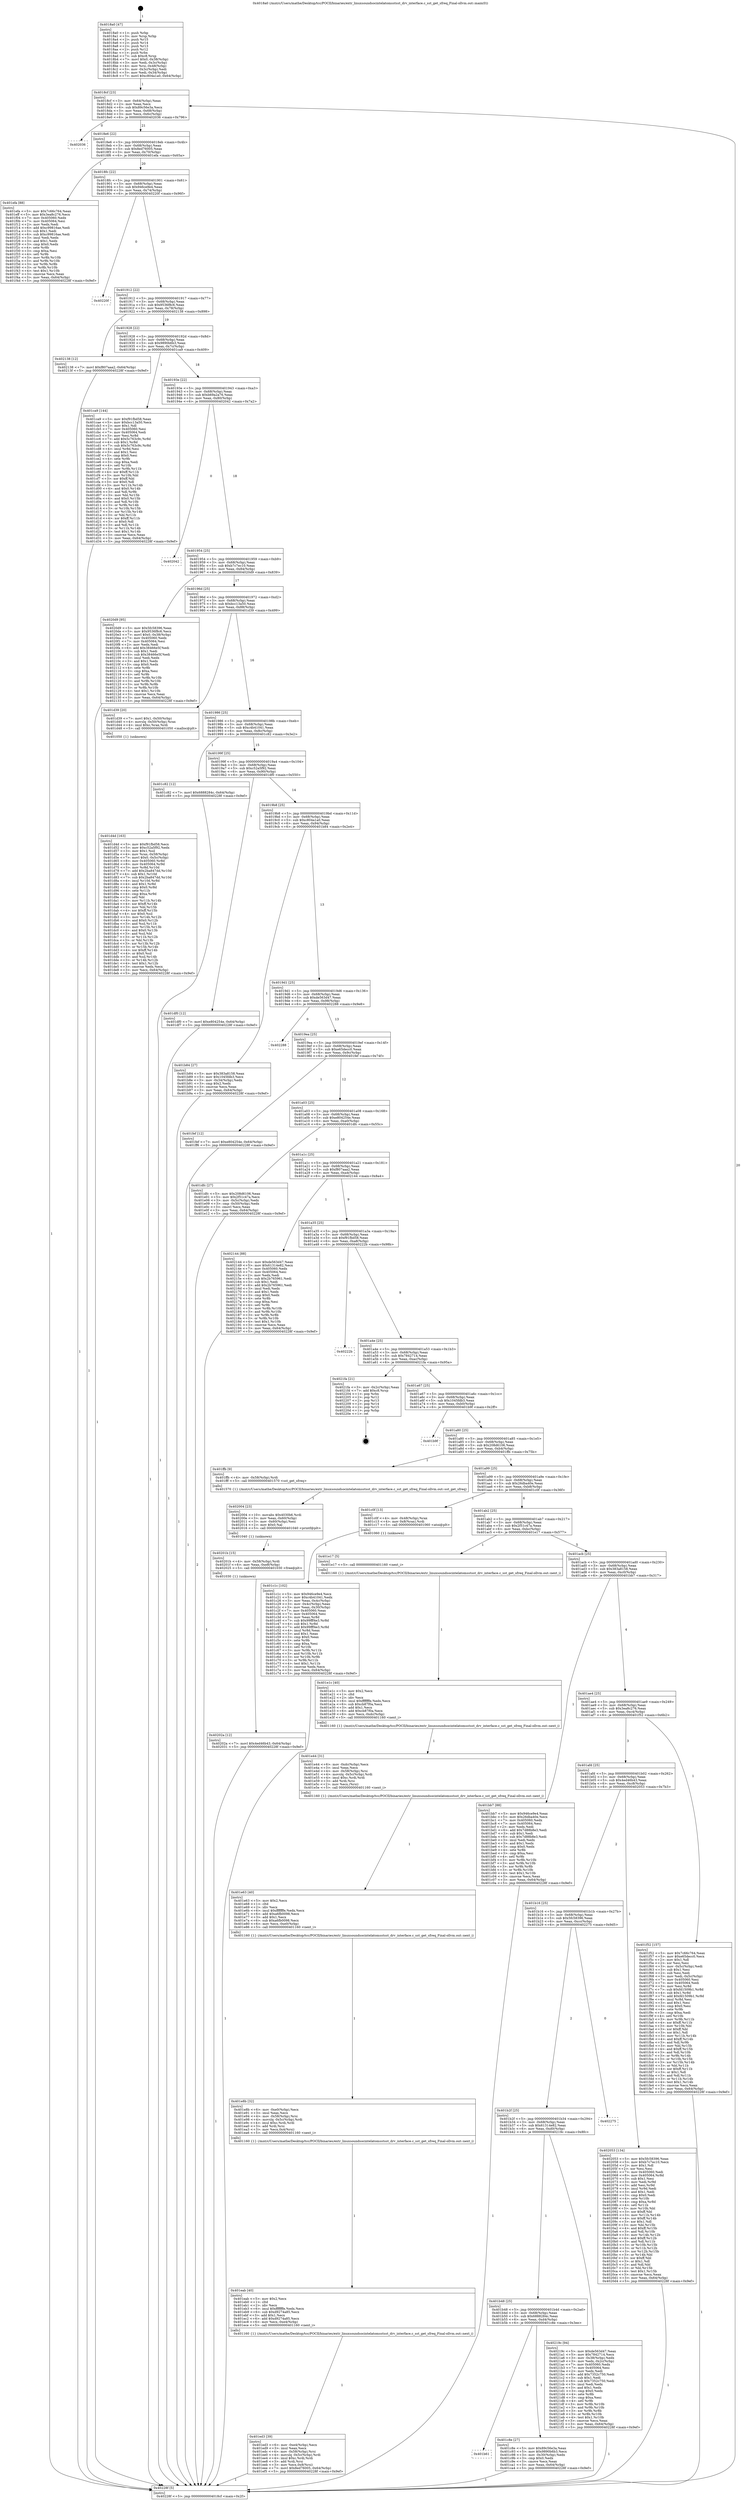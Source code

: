 digraph "0x4018a0" {
  label = "0x4018a0 (/mnt/c/Users/mathe/Desktop/tcc/POCII/binaries/extr_linuxsoundsocintelatomsstsst_drv_interface.c_sst_get_sfreq_Final-ollvm.out::main(0))"
  labelloc = "t"
  node[shape=record]

  Entry [label="",width=0.3,height=0.3,shape=circle,fillcolor=black,style=filled]
  "0x4018cf" [label="{
     0x4018cf [23]\l
     | [instrs]\l
     &nbsp;&nbsp;0x4018cf \<+3\>: mov -0x64(%rbp),%eax\l
     &nbsp;&nbsp;0x4018d2 \<+2\>: mov %eax,%ecx\l
     &nbsp;&nbsp;0x4018d4 \<+6\>: sub $0x89c56e3a,%ecx\l
     &nbsp;&nbsp;0x4018da \<+3\>: mov %eax,-0x68(%rbp)\l
     &nbsp;&nbsp;0x4018dd \<+3\>: mov %ecx,-0x6c(%rbp)\l
     &nbsp;&nbsp;0x4018e0 \<+6\>: je 0000000000402036 \<main+0x796\>\l
  }"]
  "0x402036" [label="{
     0x402036\l
  }", style=dashed]
  "0x4018e6" [label="{
     0x4018e6 [22]\l
     | [instrs]\l
     &nbsp;&nbsp;0x4018e6 \<+5\>: jmp 00000000004018eb \<main+0x4b\>\l
     &nbsp;&nbsp;0x4018eb \<+3\>: mov -0x68(%rbp),%eax\l
     &nbsp;&nbsp;0x4018ee \<+5\>: sub $0x8ed76005,%eax\l
     &nbsp;&nbsp;0x4018f3 \<+3\>: mov %eax,-0x70(%rbp)\l
     &nbsp;&nbsp;0x4018f6 \<+6\>: je 0000000000401efa \<main+0x65a\>\l
  }"]
  Exit [label="",width=0.3,height=0.3,shape=circle,fillcolor=black,style=filled,peripheries=2]
  "0x401efa" [label="{
     0x401efa [88]\l
     | [instrs]\l
     &nbsp;&nbsp;0x401efa \<+5\>: mov $0x7c66c764,%eax\l
     &nbsp;&nbsp;0x401eff \<+5\>: mov $0x3ea8c276,%ecx\l
     &nbsp;&nbsp;0x401f04 \<+7\>: mov 0x405060,%edx\l
     &nbsp;&nbsp;0x401f0b \<+7\>: mov 0x405064,%esi\l
     &nbsp;&nbsp;0x401f12 \<+2\>: mov %edx,%edi\l
     &nbsp;&nbsp;0x401f14 \<+6\>: add $0xc99816ae,%edi\l
     &nbsp;&nbsp;0x401f1a \<+3\>: sub $0x1,%edi\l
     &nbsp;&nbsp;0x401f1d \<+6\>: sub $0xc99816ae,%edi\l
     &nbsp;&nbsp;0x401f23 \<+3\>: imul %edi,%edx\l
     &nbsp;&nbsp;0x401f26 \<+3\>: and $0x1,%edx\l
     &nbsp;&nbsp;0x401f29 \<+3\>: cmp $0x0,%edx\l
     &nbsp;&nbsp;0x401f2c \<+4\>: sete %r8b\l
     &nbsp;&nbsp;0x401f30 \<+3\>: cmp $0xa,%esi\l
     &nbsp;&nbsp;0x401f33 \<+4\>: setl %r9b\l
     &nbsp;&nbsp;0x401f37 \<+3\>: mov %r8b,%r10b\l
     &nbsp;&nbsp;0x401f3a \<+3\>: and %r9b,%r10b\l
     &nbsp;&nbsp;0x401f3d \<+3\>: xor %r9b,%r8b\l
     &nbsp;&nbsp;0x401f40 \<+3\>: or %r8b,%r10b\l
     &nbsp;&nbsp;0x401f43 \<+4\>: test $0x1,%r10b\l
     &nbsp;&nbsp;0x401f47 \<+3\>: cmovne %ecx,%eax\l
     &nbsp;&nbsp;0x401f4a \<+3\>: mov %eax,-0x64(%rbp)\l
     &nbsp;&nbsp;0x401f4d \<+5\>: jmp 000000000040228f \<main+0x9ef\>\l
  }"]
  "0x4018fc" [label="{
     0x4018fc [22]\l
     | [instrs]\l
     &nbsp;&nbsp;0x4018fc \<+5\>: jmp 0000000000401901 \<main+0x61\>\l
     &nbsp;&nbsp;0x401901 \<+3\>: mov -0x68(%rbp),%eax\l
     &nbsp;&nbsp;0x401904 \<+5\>: sub $0x946ce9e4,%eax\l
     &nbsp;&nbsp;0x401909 \<+3\>: mov %eax,-0x74(%rbp)\l
     &nbsp;&nbsp;0x40190c \<+6\>: je 000000000040220f \<main+0x96f\>\l
  }"]
  "0x40202a" [label="{
     0x40202a [12]\l
     | [instrs]\l
     &nbsp;&nbsp;0x40202a \<+7\>: movl $0x4ed46b43,-0x64(%rbp)\l
     &nbsp;&nbsp;0x402031 \<+5\>: jmp 000000000040228f \<main+0x9ef\>\l
  }"]
  "0x40220f" [label="{
     0x40220f\l
  }", style=dashed]
  "0x401912" [label="{
     0x401912 [22]\l
     | [instrs]\l
     &nbsp;&nbsp;0x401912 \<+5\>: jmp 0000000000401917 \<main+0x77\>\l
     &nbsp;&nbsp;0x401917 \<+3\>: mov -0x68(%rbp),%eax\l
     &nbsp;&nbsp;0x40191a \<+5\>: sub $0x9536f8c6,%eax\l
     &nbsp;&nbsp;0x40191f \<+3\>: mov %eax,-0x78(%rbp)\l
     &nbsp;&nbsp;0x401922 \<+6\>: je 0000000000402138 \<main+0x898\>\l
  }"]
  "0x40201b" [label="{
     0x40201b [15]\l
     | [instrs]\l
     &nbsp;&nbsp;0x40201b \<+4\>: mov -0x58(%rbp),%rdi\l
     &nbsp;&nbsp;0x40201f \<+6\>: mov %eax,-0xe8(%rbp)\l
     &nbsp;&nbsp;0x402025 \<+5\>: call 0000000000401030 \<free@plt\>\l
     | [calls]\l
     &nbsp;&nbsp;0x401030 \{1\} (unknown)\l
  }"]
  "0x402138" [label="{
     0x402138 [12]\l
     | [instrs]\l
     &nbsp;&nbsp;0x402138 \<+7\>: movl $0xf807aaa2,-0x64(%rbp)\l
     &nbsp;&nbsp;0x40213f \<+5\>: jmp 000000000040228f \<main+0x9ef\>\l
  }"]
  "0x401928" [label="{
     0x401928 [22]\l
     | [instrs]\l
     &nbsp;&nbsp;0x401928 \<+5\>: jmp 000000000040192d \<main+0x8d\>\l
     &nbsp;&nbsp;0x40192d \<+3\>: mov -0x68(%rbp),%eax\l
     &nbsp;&nbsp;0x401930 \<+5\>: sub $0x9890b6b3,%eax\l
     &nbsp;&nbsp;0x401935 \<+3\>: mov %eax,-0x7c(%rbp)\l
     &nbsp;&nbsp;0x401938 \<+6\>: je 0000000000401ca9 \<main+0x409\>\l
  }"]
  "0x402004" [label="{
     0x402004 [23]\l
     | [instrs]\l
     &nbsp;&nbsp;0x402004 \<+10\>: movabs $0x4030b6,%rdi\l
     &nbsp;&nbsp;0x40200e \<+3\>: mov %eax,-0x60(%rbp)\l
     &nbsp;&nbsp;0x402011 \<+3\>: mov -0x60(%rbp),%esi\l
     &nbsp;&nbsp;0x402014 \<+2\>: mov $0x0,%al\l
     &nbsp;&nbsp;0x402016 \<+5\>: call 0000000000401040 \<printf@plt\>\l
     | [calls]\l
     &nbsp;&nbsp;0x401040 \{1\} (unknown)\l
  }"]
  "0x401ca9" [label="{
     0x401ca9 [144]\l
     | [instrs]\l
     &nbsp;&nbsp;0x401ca9 \<+5\>: mov $0xf91fbd58,%eax\l
     &nbsp;&nbsp;0x401cae \<+5\>: mov $0xbcc13a50,%ecx\l
     &nbsp;&nbsp;0x401cb3 \<+2\>: mov $0x1,%dl\l
     &nbsp;&nbsp;0x401cb5 \<+7\>: mov 0x405060,%esi\l
     &nbsp;&nbsp;0x401cbc \<+7\>: mov 0x405064,%edi\l
     &nbsp;&nbsp;0x401cc3 \<+3\>: mov %esi,%r8d\l
     &nbsp;&nbsp;0x401cc6 \<+7\>: add $0x5c763c9c,%r8d\l
     &nbsp;&nbsp;0x401ccd \<+4\>: sub $0x1,%r8d\l
     &nbsp;&nbsp;0x401cd1 \<+7\>: sub $0x5c763c9c,%r8d\l
     &nbsp;&nbsp;0x401cd8 \<+4\>: imul %r8d,%esi\l
     &nbsp;&nbsp;0x401cdc \<+3\>: and $0x1,%esi\l
     &nbsp;&nbsp;0x401cdf \<+3\>: cmp $0x0,%esi\l
     &nbsp;&nbsp;0x401ce2 \<+4\>: sete %r9b\l
     &nbsp;&nbsp;0x401ce6 \<+3\>: cmp $0xa,%edi\l
     &nbsp;&nbsp;0x401ce9 \<+4\>: setl %r10b\l
     &nbsp;&nbsp;0x401ced \<+3\>: mov %r9b,%r11b\l
     &nbsp;&nbsp;0x401cf0 \<+4\>: xor $0xff,%r11b\l
     &nbsp;&nbsp;0x401cf4 \<+3\>: mov %r10b,%bl\l
     &nbsp;&nbsp;0x401cf7 \<+3\>: xor $0xff,%bl\l
     &nbsp;&nbsp;0x401cfa \<+3\>: xor $0x0,%dl\l
     &nbsp;&nbsp;0x401cfd \<+3\>: mov %r11b,%r14b\l
     &nbsp;&nbsp;0x401d00 \<+4\>: and $0x0,%r14b\l
     &nbsp;&nbsp;0x401d04 \<+3\>: and %dl,%r9b\l
     &nbsp;&nbsp;0x401d07 \<+3\>: mov %bl,%r15b\l
     &nbsp;&nbsp;0x401d0a \<+4\>: and $0x0,%r15b\l
     &nbsp;&nbsp;0x401d0e \<+3\>: and %dl,%r10b\l
     &nbsp;&nbsp;0x401d11 \<+3\>: or %r9b,%r14b\l
     &nbsp;&nbsp;0x401d14 \<+3\>: or %r10b,%r15b\l
     &nbsp;&nbsp;0x401d17 \<+3\>: xor %r15b,%r14b\l
     &nbsp;&nbsp;0x401d1a \<+3\>: or %bl,%r11b\l
     &nbsp;&nbsp;0x401d1d \<+4\>: xor $0xff,%r11b\l
     &nbsp;&nbsp;0x401d21 \<+3\>: or $0x0,%dl\l
     &nbsp;&nbsp;0x401d24 \<+3\>: and %dl,%r11b\l
     &nbsp;&nbsp;0x401d27 \<+3\>: or %r11b,%r14b\l
     &nbsp;&nbsp;0x401d2a \<+4\>: test $0x1,%r14b\l
     &nbsp;&nbsp;0x401d2e \<+3\>: cmovne %ecx,%eax\l
     &nbsp;&nbsp;0x401d31 \<+3\>: mov %eax,-0x64(%rbp)\l
     &nbsp;&nbsp;0x401d34 \<+5\>: jmp 000000000040228f \<main+0x9ef\>\l
  }"]
  "0x40193e" [label="{
     0x40193e [22]\l
     | [instrs]\l
     &nbsp;&nbsp;0x40193e \<+5\>: jmp 0000000000401943 \<main+0xa3\>\l
     &nbsp;&nbsp;0x401943 \<+3\>: mov -0x68(%rbp),%eax\l
     &nbsp;&nbsp;0x401946 \<+5\>: sub $0xb69a2a76,%eax\l
     &nbsp;&nbsp;0x40194b \<+3\>: mov %eax,-0x80(%rbp)\l
     &nbsp;&nbsp;0x40194e \<+6\>: je 0000000000402042 \<main+0x7a2\>\l
  }"]
  "0x401ed3" [label="{
     0x401ed3 [39]\l
     | [instrs]\l
     &nbsp;&nbsp;0x401ed3 \<+6\>: mov -0xe4(%rbp),%ecx\l
     &nbsp;&nbsp;0x401ed9 \<+3\>: imul %eax,%ecx\l
     &nbsp;&nbsp;0x401edc \<+4\>: mov -0x58(%rbp),%rsi\l
     &nbsp;&nbsp;0x401ee0 \<+4\>: movslq -0x5c(%rbp),%rdi\l
     &nbsp;&nbsp;0x401ee4 \<+4\>: imul $0xc,%rdi,%rdi\l
     &nbsp;&nbsp;0x401ee8 \<+3\>: add %rdi,%rsi\l
     &nbsp;&nbsp;0x401eeb \<+3\>: mov %ecx,0x8(%rsi)\l
     &nbsp;&nbsp;0x401eee \<+7\>: movl $0x8ed76005,-0x64(%rbp)\l
     &nbsp;&nbsp;0x401ef5 \<+5\>: jmp 000000000040228f \<main+0x9ef\>\l
  }"]
  "0x402042" [label="{
     0x402042\l
  }", style=dashed]
  "0x401954" [label="{
     0x401954 [25]\l
     | [instrs]\l
     &nbsp;&nbsp;0x401954 \<+5\>: jmp 0000000000401959 \<main+0xb9\>\l
     &nbsp;&nbsp;0x401959 \<+3\>: mov -0x68(%rbp),%eax\l
     &nbsp;&nbsp;0x40195c \<+5\>: sub $0xb7c7ec10,%eax\l
     &nbsp;&nbsp;0x401961 \<+6\>: mov %eax,-0x84(%rbp)\l
     &nbsp;&nbsp;0x401967 \<+6\>: je 00000000004020d9 \<main+0x839\>\l
  }"]
  "0x401eab" [label="{
     0x401eab [40]\l
     | [instrs]\l
     &nbsp;&nbsp;0x401eab \<+5\>: mov $0x2,%ecx\l
     &nbsp;&nbsp;0x401eb0 \<+1\>: cltd\l
     &nbsp;&nbsp;0x401eb1 \<+2\>: idiv %ecx\l
     &nbsp;&nbsp;0x401eb3 \<+6\>: imul $0xfffffffe,%edx,%ecx\l
     &nbsp;&nbsp;0x401eb9 \<+6\>: sub $0xd9274a85,%ecx\l
     &nbsp;&nbsp;0x401ebf \<+3\>: add $0x1,%ecx\l
     &nbsp;&nbsp;0x401ec2 \<+6\>: add $0xd9274a85,%ecx\l
     &nbsp;&nbsp;0x401ec8 \<+6\>: mov %ecx,-0xe4(%rbp)\l
     &nbsp;&nbsp;0x401ece \<+5\>: call 0000000000401160 \<next_i\>\l
     | [calls]\l
     &nbsp;&nbsp;0x401160 \{1\} (/mnt/c/Users/mathe/Desktop/tcc/POCII/binaries/extr_linuxsoundsocintelatomsstsst_drv_interface.c_sst_get_sfreq_Final-ollvm.out::next_i)\l
  }"]
  "0x4020d9" [label="{
     0x4020d9 [95]\l
     | [instrs]\l
     &nbsp;&nbsp;0x4020d9 \<+5\>: mov $0x5fc58396,%eax\l
     &nbsp;&nbsp;0x4020de \<+5\>: mov $0x9536f8c6,%ecx\l
     &nbsp;&nbsp;0x4020e3 \<+7\>: movl $0x0,-0x38(%rbp)\l
     &nbsp;&nbsp;0x4020ea \<+7\>: mov 0x405060,%edx\l
     &nbsp;&nbsp;0x4020f1 \<+7\>: mov 0x405064,%esi\l
     &nbsp;&nbsp;0x4020f8 \<+2\>: mov %edx,%edi\l
     &nbsp;&nbsp;0x4020fa \<+6\>: add $0x38466e5f,%edi\l
     &nbsp;&nbsp;0x402100 \<+3\>: sub $0x1,%edi\l
     &nbsp;&nbsp;0x402103 \<+6\>: sub $0x38466e5f,%edi\l
     &nbsp;&nbsp;0x402109 \<+3\>: imul %edi,%edx\l
     &nbsp;&nbsp;0x40210c \<+3\>: and $0x1,%edx\l
     &nbsp;&nbsp;0x40210f \<+3\>: cmp $0x0,%edx\l
     &nbsp;&nbsp;0x402112 \<+4\>: sete %r8b\l
     &nbsp;&nbsp;0x402116 \<+3\>: cmp $0xa,%esi\l
     &nbsp;&nbsp;0x402119 \<+4\>: setl %r9b\l
     &nbsp;&nbsp;0x40211d \<+3\>: mov %r8b,%r10b\l
     &nbsp;&nbsp;0x402120 \<+3\>: and %r9b,%r10b\l
     &nbsp;&nbsp;0x402123 \<+3\>: xor %r9b,%r8b\l
     &nbsp;&nbsp;0x402126 \<+3\>: or %r8b,%r10b\l
     &nbsp;&nbsp;0x402129 \<+4\>: test $0x1,%r10b\l
     &nbsp;&nbsp;0x40212d \<+3\>: cmovne %ecx,%eax\l
     &nbsp;&nbsp;0x402130 \<+3\>: mov %eax,-0x64(%rbp)\l
     &nbsp;&nbsp;0x402133 \<+5\>: jmp 000000000040228f \<main+0x9ef\>\l
  }"]
  "0x40196d" [label="{
     0x40196d [25]\l
     | [instrs]\l
     &nbsp;&nbsp;0x40196d \<+5\>: jmp 0000000000401972 \<main+0xd2\>\l
     &nbsp;&nbsp;0x401972 \<+3\>: mov -0x68(%rbp),%eax\l
     &nbsp;&nbsp;0x401975 \<+5\>: sub $0xbcc13a50,%eax\l
     &nbsp;&nbsp;0x40197a \<+6\>: mov %eax,-0x88(%rbp)\l
     &nbsp;&nbsp;0x401980 \<+6\>: je 0000000000401d39 \<main+0x499\>\l
  }"]
  "0x401e8b" [label="{
     0x401e8b [32]\l
     | [instrs]\l
     &nbsp;&nbsp;0x401e8b \<+6\>: mov -0xe0(%rbp),%ecx\l
     &nbsp;&nbsp;0x401e91 \<+3\>: imul %eax,%ecx\l
     &nbsp;&nbsp;0x401e94 \<+4\>: mov -0x58(%rbp),%rsi\l
     &nbsp;&nbsp;0x401e98 \<+4\>: movslq -0x5c(%rbp),%rdi\l
     &nbsp;&nbsp;0x401e9c \<+4\>: imul $0xc,%rdi,%rdi\l
     &nbsp;&nbsp;0x401ea0 \<+3\>: add %rdi,%rsi\l
     &nbsp;&nbsp;0x401ea3 \<+3\>: mov %ecx,0x4(%rsi)\l
     &nbsp;&nbsp;0x401ea6 \<+5\>: call 0000000000401160 \<next_i\>\l
     | [calls]\l
     &nbsp;&nbsp;0x401160 \{1\} (/mnt/c/Users/mathe/Desktop/tcc/POCII/binaries/extr_linuxsoundsocintelatomsstsst_drv_interface.c_sst_get_sfreq_Final-ollvm.out::next_i)\l
  }"]
  "0x401d39" [label="{
     0x401d39 [20]\l
     | [instrs]\l
     &nbsp;&nbsp;0x401d39 \<+7\>: movl $0x1,-0x50(%rbp)\l
     &nbsp;&nbsp;0x401d40 \<+4\>: movslq -0x50(%rbp),%rax\l
     &nbsp;&nbsp;0x401d44 \<+4\>: imul $0xc,%rax,%rdi\l
     &nbsp;&nbsp;0x401d48 \<+5\>: call 0000000000401050 \<malloc@plt\>\l
     | [calls]\l
     &nbsp;&nbsp;0x401050 \{1\} (unknown)\l
  }"]
  "0x401986" [label="{
     0x401986 [25]\l
     | [instrs]\l
     &nbsp;&nbsp;0x401986 \<+5\>: jmp 000000000040198b \<main+0xeb\>\l
     &nbsp;&nbsp;0x40198b \<+3\>: mov -0x68(%rbp),%eax\l
     &nbsp;&nbsp;0x40198e \<+5\>: sub $0xc4b41041,%eax\l
     &nbsp;&nbsp;0x401993 \<+6\>: mov %eax,-0x8c(%rbp)\l
     &nbsp;&nbsp;0x401999 \<+6\>: je 0000000000401c82 \<main+0x3e2\>\l
  }"]
  "0x401e63" [label="{
     0x401e63 [40]\l
     | [instrs]\l
     &nbsp;&nbsp;0x401e63 \<+5\>: mov $0x2,%ecx\l
     &nbsp;&nbsp;0x401e68 \<+1\>: cltd\l
     &nbsp;&nbsp;0x401e69 \<+2\>: idiv %ecx\l
     &nbsp;&nbsp;0x401e6b \<+6\>: imul $0xfffffffe,%edx,%ecx\l
     &nbsp;&nbsp;0x401e71 \<+6\>: add $0xa6fb0098,%ecx\l
     &nbsp;&nbsp;0x401e77 \<+3\>: add $0x1,%ecx\l
     &nbsp;&nbsp;0x401e7a \<+6\>: sub $0xa6fb0098,%ecx\l
     &nbsp;&nbsp;0x401e80 \<+6\>: mov %ecx,-0xe0(%rbp)\l
     &nbsp;&nbsp;0x401e86 \<+5\>: call 0000000000401160 \<next_i\>\l
     | [calls]\l
     &nbsp;&nbsp;0x401160 \{1\} (/mnt/c/Users/mathe/Desktop/tcc/POCII/binaries/extr_linuxsoundsocintelatomsstsst_drv_interface.c_sst_get_sfreq_Final-ollvm.out::next_i)\l
  }"]
  "0x401c82" [label="{
     0x401c82 [12]\l
     | [instrs]\l
     &nbsp;&nbsp;0x401c82 \<+7\>: movl $0x6888284c,-0x64(%rbp)\l
     &nbsp;&nbsp;0x401c89 \<+5\>: jmp 000000000040228f \<main+0x9ef\>\l
  }"]
  "0x40199f" [label="{
     0x40199f [25]\l
     | [instrs]\l
     &nbsp;&nbsp;0x40199f \<+5\>: jmp 00000000004019a4 \<main+0x104\>\l
     &nbsp;&nbsp;0x4019a4 \<+3\>: mov -0x68(%rbp),%eax\l
     &nbsp;&nbsp;0x4019a7 \<+5\>: sub $0xc52a5f92,%eax\l
     &nbsp;&nbsp;0x4019ac \<+6\>: mov %eax,-0x90(%rbp)\l
     &nbsp;&nbsp;0x4019b2 \<+6\>: je 0000000000401df0 \<main+0x550\>\l
  }"]
  "0x401e44" [label="{
     0x401e44 [31]\l
     | [instrs]\l
     &nbsp;&nbsp;0x401e44 \<+6\>: mov -0xdc(%rbp),%ecx\l
     &nbsp;&nbsp;0x401e4a \<+3\>: imul %eax,%ecx\l
     &nbsp;&nbsp;0x401e4d \<+4\>: mov -0x58(%rbp),%rsi\l
     &nbsp;&nbsp;0x401e51 \<+4\>: movslq -0x5c(%rbp),%rdi\l
     &nbsp;&nbsp;0x401e55 \<+4\>: imul $0xc,%rdi,%rdi\l
     &nbsp;&nbsp;0x401e59 \<+3\>: add %rdi,%rsi\l
     &nbsp;&nbsp;0x401e5c \<+2\>: mov %ecx,(%rsi)\l
     &nbsp;&nbsp;0x401e5e \<+5\>: call 0000000000401160 \<next_i\>\l
     | [calls]\l
     &nbsp;&nbsp;0x401160 \{1\} (/mnt/c/Users/mathe/Desktop/tcc/POCII/binaries/extr_linuxsoundsocintelatomsstsst_drv_interface.c_sst_get_sfreq_Final-ollvm.out::next_i)\l
  }"]
  "0x401df0" [label="{
     0x401df0 [12]\l
     | [instrs]\l
     &nbsp;&nbsp;0x401df0 \<+7\>: movl $0xe804254e,-0x64(%rbp)\l
     &nbsp;&nbsp;0x401df7 \<+5\>: jmp 000000000040228f \<main+0x9ef\>\l
  }"]
  "0x4019b8" [label="{
     0x4019b8 [25]\l
     | [instrs]\l
     &nbsp;&nbsp;0x4019b8 \<+5\>: jmp 00000000004019bd \<main+0x11d\>\l
     &nbsp;&nbsp;0x4019bd \<+3\>: mov -0x68(%rbp),%eax\l
     &nbsp;&nbsp;0x4019c0 \<+5\>: sub $0xc804a1a0,%eax\l
     &nbsp;&nbsp;0x4019c5 \<+6\>: mov %eax,-0x94(%rbp)\l
     &nbsp;&nbsp;0x4019cb \<+6\>: je 0000000000401b84 \<main+0x2e4\>\l
  }"]
  "0x401e1c" [label="{
     0x401e1c [40]\l
     | [instrs]\l
     &nbsp;&nbsp;0x401e1c \<+5\>: mov $0x2,%ecx\l
     &nbsp;&nbsp;0x401e21 \<+1\>: cltd\l
     &nbsp;&nbsp;0x401e22 \<+2\>: idiv %ecx\l
     &nbsp;&nbsp;0x401e24 \<+6\>: imul $0xfffffffe,%edx,%ecx\l
     &nbsp;&nbsp;0x401e2a \<+6\>: sub $0xcb87f0a,%ecx\l
     &nbsp;&nbsp;0x401e30 \<+3\>: add $0x1,%ecx\l
     &nbsp;&nbsp;0x401e33 \<+6\>: add $0xcb87f0a,%ecx\l
     &nbsp;&nbsp;0x401e39 \<+6\>: mov %ecx,-0xdc(%rbp)\l
     &nbsp;&nbsp;0x401e3f \<+5\>: call 0000000000401160 \<next_i\>\l
     | [calls]\l
     &nbsp;&nbsp;0x401160 \{1\} (/mnt/c/Users/mathe/Desktop/tcc/POCII/binaries/extr_linuxsoundsocintelatomsstsst_drv_interface.c_sst_get_sfreq_Final-ollvm.out::next_i)\l
  }"]
  "0x401b84" [label="{
     0x401b84 [27]\l
     | [instrs]\l
     &nbsp;&nbsp;0x401b84 \<+5\>: mov $0x383a8158,%eax\l
     &nbsp;&nbsp;0x401b89 \<+5\>: mov $0x1045fdb3,%ecx\l
     &nbsp;&nbsp;0x401b8e \<+3\>: mov -0x34(%rbp),%edx\l
     &nbsp;&nbsp;0x401b91 \<+3\>: cmp $0x2,%edx\l
     &nbsp;&nbsp;0x401b94 \<+3\>: cmovne %ecx,%eax\l
     &nbsp;&nbsp;0x401b97 \<+3\>: mov %eax,-0x64(%rbp)\l
     &nbsp;&nbsp;0x401b9a \<+5\>: jmp 000000000040228f \<main+0x9ef\>\l
  }"]
  "0x4019d1" [label="{
     0x4019d1 [25]\l
     | [instrs]\l
     &nbsp;&nbsp;0x4019d1 \<+5\>: jmp 00000000004019d6 \<main+0x136\>\l
     &nbsp;&nbsp;0x4019d6 \<+3\>: mov -0x68(%rbp),%eax\l
     &nbsp;&nbsp;0x4019d9 \<+5\>: sub $0xde563d47,%eax\l
     &nbsp;&nbsp;0x4019de \<+6\>: mov %eax,-0x98(%rbp)\l
     &nbsp;&nbsp;0x4019e4 \<+6\>: je 0000000000402288 \<main+0x9e8\>\l
  }"]
  "0x40228f" [label="{
     0x40228f [5]\l
     | [instrs]\l
     &nbsp;&nbsp;0x40228f \<+5\>: jmp 00000000004018cf \<main+0x2f\>\l
  }"]
  "0x4018a0" [label="{
     0x4018a0 [47]\l
     | [instrs]\l
     &nbsp;&nbsp;0x4018a0 \<+1\>: push %rbp\l
     &nbsp;&nbsp;0x4018a1 \<+3\>: mov %rsp,%rbp\l
     &nbsp;&nbsp;0x4018a4 \<+2\>: push %r15\l
     &nbsp;&nbsp;0x4018a6 \<+2\>: push %r14\l
     &nbsp;&nbsp;0x4018a8 \<+2\>: push %r13\l
     &nbsp;&nbsp;0x4018aa \<+2\>: push %r12\l
     &nbsp;&nbsp;0x4018ac \<+1\>: push %rbx\l
     &nbsp;&nbsp;0x4018ad \<+7\>: sub $0xc8,%rsp\l
     &nbsp;&nbsp;0x4018b4 \<+7\>: movl $0x0,-0x38(%rbp)\l
     &nbsp;&nbsp;0x4018bb \<+3\>: mov %edi,-0x3c(%rbp)\l
     &nbsp;&nbsp;0x4018be \<+4\>: mov %rsi,-0x48(%rbp)\l
     &nbsp;&nbsp;0x4018c2 \<+3\>: mov -0x3c(%rbp),%edi\l
     &nbsp;&nbsp;0x4018c5 \<+3\>: mov %edi,-0x34(%rbp)\l
     &nbsp;&nbsp;0x4018c8 \<+7\>: movl $0xc804a1a0,-0x64(%rbp)\l
  }"]
  "0x401d4d" [label="{
     0x401d4d [163]\l
     | [instrs]\l
     &nbsp;&nbsp;0x401d4d \<+5\>: mov $0xf91fbd58,%ecx\l
     &nbsp;&nbsp;0x401d52 \<+5\>: mov $0xc52a5f92,%edx\l
     &nbsp;&nbsp;0x401d57 \<+3\>: mov $0x1,%sil\l
     &nbsp;&nbsp;0x401d5a \<+4\>: mov %rax,-0x58(%rbp)\l
     &nbsp;&nbsp;0x401d5e \<+7\>: movl $0x0,-0x5c(%rbp)\l
     &nbsp;&nbsp;0x401d65 \<+8\>: mov 0x405060,%r8d\l
     &nbsp;&nbsp;0x401d6d \<+8\>: mov 0x405064,%r9d\l
     &nbsp;&nbsp;0x401d75 \<+3\>: mov %r8d,%r10d\l
     &nbsp;&nbsp;0x401d78 \<+7\>: add $0x2ba847dd,%r10d\l
     &nbsp;&nbsp;0x401d7f \<+4\>: sub $0x1,%r10d\l
     &nbsp;&nbsp;0x401d83 \<+7\>: sub $0x2ba847dd,%r10d\l
     &nbsp;&nbsp;0x401d8a \<+4\>: imul %r10d,%r8d\l
     &nbsp;&nbsp;0x401d8e \<+4\>: and $0x1,%r8d\l
     &nbsp;&nbsp;0x401d92 \<+4\>: cmp $0x0,%r8d\l
     &nbsp;&nbsp;0x401d96 \<+4\>: sete %r11b\l
     &nbsp;&nbsp;0x401d9a \<+4\>: cmp $0xa,%r9d\l
     &nbsp;&nbsp;0x401d9e \<+3\>: setl %bl\l
     &nbsp;&nbsp;0x401da1 \<+3\>: mov %r11b,%r14b\l
     &nbsp;&nbsp;0x401da4 \<+4\>: xor $0xff,%r14b\l
     &nbsp;&nbsp;0x401da8 \<+3\>: mov %bl,%r15b\l
     &nbsp;&nbsp;0x401dab \<+4\>: xor $0xff,%r15b\l
     &nbsp;&nbsp;0x401daf \<+4\>: xor $0x0,%sil\l
     &nbsp;&nbsp;0x401db3 \<+3\>: mov %r14b,%r12b\l
     &nbsp;&nbsp;0x401db6 \<+4\>: and $0x0,%r12b\l
     &nbsp;&nbsp;0x401dba \<+3\>: and %sil,%r11b\l
     &nbsp;&nbsp;0x401dbd \<+3\>: mov %r15b,%r13b\l
     &nbsp;&nbsp;0x401dc0 \<+4\>: and $0x0,%r13b\l
     &nbsp;&nbsp;0x401dc4 \<+3\>: and %sil,%bl\l
     &nbsp;&nbsp;0x401dc7 \<+3\>: or %r11b,%r12b\l
     &nbsp;&nbsp;0x401dca \<+3\>: or %bl,%r13b\l
     &nbsp;&nbsp;0x401dcd \<+3\>: xor %r13b,%r12b\l
     &nbsp;&nbsp;0x401dd0 \<+3\>: or %r15b,%r14b\l
     &nbsp;&nbsp;0x401dd3 \<+4\>: xor $0xff,%r14b\l
     &nbsp;&nbsp;0x401dd7 \<+4\>: or $0x0,%sil\l
     &nbsp;&nbsp;0x401ddb \<+3\>: and %sil,%r14b\l
     &nbsp;&nbsp;0x401dde \<+3\>: or %r14b,%r12b\l
     &nbsp;&nbsp;0x401de1 \<+4\>: test $0x1,%r12b\l
     &nbsp;&nbsp;0x401de5 \<+3\>: cmovne %edx,%ecx\l
     &nbsp;&nbsp;0x401de8 \<+3\>: mov %ecx,-0x64(%rbp)\l
     &nbsp;&nbsp;0x401deb \<+5\>: jmp 000000000040228f \<main+0x9ef\>\l
  }"]
  "0x402288" [label="{
     0x402288\l
  }", style=dashed]
  "0x4019ea" [label="{
     0x4019ea [25]\l
     | [instrs]\l
     &nbsp;&nbsp;0x4019ea \<+5\>: jmp 00000000004019ef \<main+0x14f\>\l
     &nbsp;&nbsp;0x4019ef \<+3\>: mov -0x68(%rbp),%eax\l
     &nbsp;&nbsp;0x4019f2 \<+5\>: sub $0xe65decc0,%eax\l
     &nbsp;&nbsp;0x4019f7 \<+6\>: mov %eax,-0x9c(%rbp)\l
     &nbsp;&nbsp;0x4019fd \<+6\>: je 0000000000401fef \<main+0x74f\>\l
  }"]
  "0x401b61" [label="{
     0x401b61\l
  }", style=dashed]
  "0x401fef" [label="{
     0x401fef [12]\l
     | [instrs]\l
     &nbsp;&nbsp;0x401fef \<+7\>: movl $0xe804254e,-0x64(%rbp)\l
     &nbsp;&nbsp;0x401ff6 \<+5\>: jmp 000000000040228f \<main+0x9ef\>\l
  }"]
  "0x401a03" [label="{
     0x401a03 [25]\l
     | [instrs]\l
     &nbsp;&nbsp;0x401a03 \<+5\>: jmp 0000000000401a08 \<main+0x168\>\l
     &nbsp;&nbsp;0x401a08 \<+3\>: mov -0x68(%rbp),%eax\l
     &nbsp;&nbsp;0x401a0b \<+5\>: sub $0xe804254e,%eax\l
     &nbsp;&nbsp;0x401a10 \<+6\>: mov %eax,-0xa0(%rbp)\l
     &nbsp;&nbsp;0x401a16 \<+6\>: je 0000000000401dfc \<main+0x55c\>\l
  }"]
  "0x401c8e" [label="{
     0x401c8e [27]\l
     | [instrs]\l
     &nbsp;&nbsp;0x401c8e \<+5\>: mov $0x89c56e3a,%eax\l
     &nbsp;&nbsp;0x401c93 \<+5\>: mov $0x9890b6b3,%ecx\l
     &nbsp;&nbsp;0x401c98 \<+3\>: mov -0x30(%rbp),%edx\l
     &nbsp;&nbsp;0x401c9b \<+3\>: cmp $0x0,%edx\l
     &nbsp;&nbsp;0x401c9e \<+3\>: cmove %ecx,%eax\l
     &nbsp;&nbsp;0x401ca1 \<+3\>: mov %eax,-0x64(%rbp)\l
     &nbsp;&nbsp;0x401ca4 \<+5\>: jmp 000000000040228f \<main+0x9ef\>\l
  }"]
  "0x401dfc" [label="{
     0x401dfc [27]\l
     | [instrs]\l
     &nbsp;&nbsp;0x401dfc \<+5\>: mov $0x208d6106,%eax\l
     &nbsp;&nbsp;0x401e01 \<+5\>: mov $0x2f51c47a,%ecx\l
     &nbsp;&nbsp;0x401e06 \<+3\>: mov -0x5c(%rbp),%edx\l
     &nbsp;&nbsp;0x401e09 \<+3\>: cmp -0x50(%rbp),%edx\l
     &nbsp;&nbsp;0x401e0c \<+3\>: cmovl %ecx,%eax\l
     &nbsp;&nbsp;0x401e0f \<+3\>: mov %eax,-0x64(%rbp)\l
     &nbsp;&nbsp;0x401e12 \<+5\>: jmp 000000000040228f \<main+0x9ef\>\l
  }"]
  "0x401a1c" [label="{
     0x401a1c [25]\l
     | [instrs]\l
     &nbsp;&nbsp;0x401a1c \<+5\>: jmp 0000000000401a21 \<main+0x181\>\l
     &nbsp;&nbsp;0x401a21 \<+3\>: mov -0x68(%rbp),%eax\l
     &nbsp;&nbsp;0x401a24 \<+5\>: sub $0xf807aaa2,%eax\l
     &nbsp;&nbsp;0x401a29 \<+6\>: mov %eax,-0xa4(%rbp)\l
     &nbsp;&nbsp;0x401a2f \<+6\>: je 0000000000402144 \<main+0x8a4\>\l
  }"]
  "0x401b48" [label="{
     0x401b48 [25]\l
     | [instrs]\l
     &nbsp;&nbsp;0x401b48 \<+5\>: jmp 0000000000401b4d \<main+0x2ad\>\l
     &nbsp;&nbsp;0x401b4d \<+3\>: mov -0x68(%rbp),%eax\l
     &nbsp;&nbsp;0x401b50 \<+5\>: sub $0x6888284c,%eax\l
     &nbsp;&nbsp;0x401b55 \<+6\>: mov %eax,-0xd4(%rbp)\l
     &nbsp;&nbsp;0x401b5b \<+6\>: je 0000000000401c8e \<main+0x3ee\>\l
  }"]
  "0x402144" [label="{
     0x402144 [88]\l
     | [instrs]\l
     &nbsp;&nbsp;0x402144 \<+5\>: mov $0xde563d47,%eax\l
     &nbsp;&nbsp;0x402149 \<+5\>: mov $0x61314e82,%ecx\l
     &nbsp;&nbsp;0x40214e \<+7\>: mov 0x405060,%edx\l
     &nbsp;&nbsp;0x402155 \<+7\>: mov 0x405064,%esi\l
     &nbsp;&nbsp;0x40215c \<+2\>: mov %edx,%edi\l
     &nbsp;&nbsp;0x40215e \<+6\>: sub $0x2b765961,%edi\l
     &nbsp;&nbsp;0x402164 \<+3\>: sub $0x1,%edi\l
     &nbsp;&nbsp;0x402167 \<+6\>: add $0x2b765961,%edi\l
     &nbsp;&nbsp;0x40216d \<+3\>: imul %edi,%edx\l
     &nbsp;&nbsp;0x402170 \<+3\>: and $0x1,%edx\l
     &nbsp;&nbsp;0x402173 \<+3\>: cmp $0x0,%edx\l
     &nbsp;&nbsp;0x402176 \<+4\>: sete %r8b\l
     &nbsp;&nbsp;0x40217a \<+3\>: cmp $0xa,%esi\l
     &nbsp;&nbsp;0x40217d \<+4\>: setl %r9b\l
     &nbsp;&nbsp;0x402181 \<+3\>: mov %r8b,%r10b\l
     &nbsp;&nbsp;0x402184 \<+3\>: and %r9b,%r10b\l
     &nbsp;&nbsp;0x402187 \<+3\>: xor %r9b,%r8b\l
     &nbsp;&nbsp;0x40218a \<+3\>: or %r8b,%r10b\l
     &nbsp;&nbsp;0x40218d \<+4\>: test $0x1,%r10b\l
     &nbsp;&nbsp;0x402191 \<+3\>: cmovne %ecx,%eax\l
     &nbsp;&nbsp;0x402194 \<+3\>: mov %eax,-0x64(%rbp)\l
     &nbsp;&nbsp;0x402197 \<+5\>: jmp 000000000040228f \<main+0x9ef\>\l
  }"]
  "0x401a35" [label="{
     0x401a35 [25]\l
     | [instrs]\l
     &nbsp;&nbsp;0x401a35 \<+5\>: jmp 0000000000401a3a \<main+0x19a\>\l
     &nbsp;&nbsp;0x401a3a \<+3\>: mov -0x68(%rbp),%eax\l
     &nbsp;&nbsp;0x401a3d \<+5\>: sub $0xf91fbd58,%eax\l
     &nbsp;&nbsp;0x401a42 \<+6\>: mov %eax,-0xa8(%rbp)\l
     &nbsp;&nbsp;0x401a48 \<+6\>: je 000000000040222b \<main+0x98b\>\l
  }"]
  "0x40219c" [label="{
     0x40219c [94]\l
     | [instrs]\l
     &nbsp;&nbsp;0x40219c \<+5\>: mov $0xde563d47,%eax\l
     &nbsp;&nbsp;0x4021a1 \<+5\>: mov $0x7842714,%ecx\l
     &nbsp;&nbsp;0x4021a6 \<+3\>: mov -0x38(%rbp),%edx\l
     &nbsp;&nbsp;0x4021a9 \<+3\>: mov %edx,-0x2c(%rbp)\l
     &nbsp;&nbsp;0x4021ac \<+7\>: mov 0x405060,%edx\l
     &nbsp;&nbsp;0x4021b3 \<+7\>: mov 0x405064,%esi\l
     &nbsp;&nbsp;0x4021ba \<+2\>: mov %edx,%edi\l
     &nbsp;&nbsp;0x4021bc \<+6\>: add $0x7352c750,%edi\l
     &nbsp;&nbsp;0x4021c2 \<+3\>: sub $0x1,%edi\l
     &nbsp;&nbsp;0x4021c5 \<+6\>: sub $0x7352c750,%edi\l
     &nbsp;&nbsp;0x4021cb \<+3\>: imul %edi,%edx\l
     &nbsp;&nbsp;0x4021ce \<+3\>: and $0x1,%edx\l
     &nbsp;&nbsp;0x4021d1 \<+3\>: cmp $0x0,%edx\l
     &nbsp;&nbsp;0x4021d4 \<+4\>: sete %r8b\l
     &nbsp;&nbsp;0x4021d8 \<+3\>: cmp $0xa,%esi\l
     &nbsp;&nbsp;0x4021db \<+4\>: setl %r9b\l
     &nbsp;&nbsp;0x4021df \<+3\>: mov %r8b,%r10b\l
     &nbsp;&nbsp;0x4021e2 \<+3\>: and %r9b,%r10b\l
     &nbsp;&nbsp;0x4021e5 \<+3\>: xor %r9b,%r8b\l
     &nbsp;&nbsp;0x4021e8 \<+3\>: or %r8b,%r10b\l
     &nbsp;&nbsp;0x4021eb \<+4\>: test $0x1,%r10b\l
     &nbsp;&nbsp;0x4021ef \<+3\>: cmovne %ecx,%eax\l
     &nbsp;&nbsp;0x4021f2 \<+3\>: mov %eax,-0x64(%rbp)\l
     &nbsp;&nbsp;0x4021f5 \<+5\>: jmp 000000000040228f \<main+0x9ef\>\l
  }"]
  "0x40222b" [label="{
     0x40222b\l
  }", style=dashed]
  "0x401a4e" [label="{
     0x401a4e [25]\l
     | [instrs]\l
     &nbsp;&nbsp;0x401a4e \<+5\>: jmp 0000000000401a53 \<main+0x1b3\>\l
     &nbsp;&nbsp;0x401a53 \<+3\>: mov -0x68(%rbp),%eax\l
     &nbsp;&nbsp;0x401a56 \<+5\>: sub $0x7842714,%eax\l
     &nbsp;&nbsp;0x401a5b \<+6\>: mov %eax,-0xac(%rbp)\l
     &nbsp;&nbsp;0x401a61 \<+6\>: je 00000000004021fa \<main+0x95a\>\l
  }"]
  "0x401b2f" [label="{
     0x401b2f [25]\l
     | [instrs]\l
     &nbsp;&nbsp;0x401b2f \<+5\>: jmp 0000000000401b34 \<main+0x294\>\l
     &nbsp;&nbsp;0x401b34 \<+3\>: mov -0x68(%rbp),%eax\l
     &nbsp;&nbsp;0x401b37 \<+5\>: sub $0x61314e82,%eax\l
     &nbsp;&nbsp;0x401b3c \<+6\>: mov %eax,-0xd0(%rbp)\l
     &nbsp;&nbsp;0x401b42 \<+6\>: je 000000000040219c \<main+0x8fc\>\l
  }"]
  "0x4021fa" [label="{
     0x4021fa [21]\l
     | [instrs]\l
     &nbsp;&nbsp;0x4021fa \<+3\>: mov -0x2c(%rbp),%eax\l
     &nbsp;&nbsp;0x4021fd \<+7\>: add $0xc8,%rsp\l
     &nbsp;&nbsp;0x402204 \<+1\>: pop %rbx\l
     &nbsp;&nbsp;0x402205 \<+2\>: pop %r12\l
     &nbsp;&nbsp;0x402207 \<+2\>: pop %r13\l
     &nbsp;&nbsp;0x402209 \<+2\>: pop %r14\l
     &nbsp;&nbsp;0x40220b \<+2\>: pop %r15\l
     &nbsp;&nbsp;0x40220d \<+1\>: pop %rbp\l
     &nbsp;&nbsp;0x40220e \<+1\>: ret\l
  }"]
  "0x401a67" [label="{
     0x401a67 [25]\l
     | [instrs]\l
     &nbsp;&nbsp;0x401a67 \<+5\>: jmp 0000000000401a6c \<main+0x1cc\>\l
     &nbsp;&nbsp;0x401a6c \<+3\>: mov -0x68(%rbp),%eax\l
     &nbsp;&nbsp;0x401a6f \<+5\>: sub $0x1045fdb3,%eax\l
     &nbsp;&nbsp;0x401a74 \<+6\>: mov %eax,-0xb0(%rbp)\l
     &nbsp;&nbsp;0x401a7a \<+6\>: je 0000000000401b9f \<main+0x2ff\>\l
  }"]
  "0x402275" [label="{
     0x402275\l
  }", style=dashed]
  "0x401b9f" [label="{
     0x401b9f\l
  }", style=dashed]
  "0x401a80" [label="{
     0x401a80 [25]\l
     | [instrs]\l
     &nbsp;&nbsp;0x401a80 \<+5\>: jmp 0000000000401a85 \<main+0x1e5\>\l
     &nbsp;&nbsp;0x401a85 \<+3\>: mov -0x68(%rbp),%eax\l
     &nbsp;&nbsp;0x401a88 \<+5\>: sub $0x208d6106,%eax\l
     &nbsp;&nbsp;0x401a8d \<+6\>: mov %eax,-0xb4(%rbp)\l
     &nbsp;&nbsp;0x401a93 \<+6\>: je 0000000000401ffb \<main+0x75b\>\l
  }"]
  "0x401b16" [label="{
     0x401b16 [25]\l
     | [instrs]\l
     &nbsp;&nbsp;0x401b16 \<+5\>: jmp 0000000000401b1b \<main+0x27b\>\l
     &nbsp;&nbsp;0x401b1b \<+3\>: mov -0x68(%rbp),%eax\l
     &nbsp;&nbsp;0x401b1e \<+5\>: sub $0x5fc58396,%eax\l
     &nbsp;&nbsp;0x401b23 \<+6\>: mov %eax,-0xcc(%rbp)\l
     &nbsp;&nbsp;0x401b29 \<+6\>: je 0000000000402275 \<main+0x9d5\>\l
  }"]
  "0x401ffb" [label="{
     0x401ffb [9]\l
     | [instrs]\l
     &nbsp;&nbsp;0x401ffb \<+4\>: mov -0x58(%rbp),%rdi\l
     &nbsp;&nbsp;0x401fff \<+5\>: call 0000000000401570 \<sst_get_sfreq\>\l
     | [calls]\l
     &nbsp;&nbsp;0x401570 \{1\} (/mnt/c/Users/mathe/Desktop/tcc/POCII/binaries/extr_linuxsoundsocintelatomsstsst_drv_interface.c_sst_get_sfreq_Final-ollvm.out::sst_get_sfreq)\l
  }"]
  "0x401a99" [label="{
     0x401a99 [25]\l
     | [instrs]\l
     &nbsp;&nbsp;0x401a99 \<+5\>: jmp 0000000000401a9e \<main+0x1fe\>\l
     &nbsp;&nbsp;0x401a9e \<+3\>: mov -0x68(%rbp),%eax\l
     &nbsp;&nbsp;0x401aa1 \<+5\>: sub $0x26dba40e,%eax\l
     &nbsp;&nbsp;0x401aa6 \<+6\>: mov %eax,-0xb8(%rbp)\l
     &nbsp;&nbsp;0x401aac \<+6\>: je 0000000000401c0f \<main+0x36f\>\l
  }"]
  "0x402053" [label="{
     0x402053 [134]\l
     | [instrs]\l
     &nbsp;&nbsp;0x402053 \<+5\>: mov $0x5fc58396,%eax\l
     &nbsp;&nbsp;0x402058 \<+5\>: mov $0xb7c7ec10,%ecx\l
     &nbsp;&nbsp;0x40205d \<+2\>: mov $0x1,%dl\l
     &nbsp;&nbsp;0x40205f \<+2\>: xor %esi,%esi\l
     &nbsp;&nbsp;0x402061 \<+7\>: mov 0x405060,%edi\l
     &nbsp;&nbsp;0x402068 \<+8\>: mov 0x405064,%r8d\l
     &nbsp;&nbsp;0x402070 \<+3\>: sub $0x1,%esi\l
     &nbsp;&nbsp;0x402073 \<+3\>: mov %edi,%r9d\l
     &nbsp;&nbsp;0x402076 \<+3\>: add %esi,%r9d\l
     &nbsp;&nbsp;0x402079 \<+4\>: imul %r9d,%edi\l
     &nbsp;&nbsp;0x40207d \<+3\>: and $0x1,%edi\l
     &nbsp;&nbsp;0x402080 \<+3\>: cmp $0x0,%edi\l
     &nbsp;&nbsp;0x402083 \<+4\>: sete %r10b\l
     &nbsp;&nbsp;0x402087 \<+4\>: cmp $0xa,%r8d\l
     &nbsp;&nbsp;0x40208b \<+4\>: setl %r11b\l
     &nbsp;&nbsp;0x40208f \<+3\>: mov %r10b,%bl\l
     &nbsp;&nbsp;0x402092 \<+3\>: xor $0xff,%bl\l
     &nbsp;&nbsp;0x402095 \<+3\>: mov %r11b,%r14b\l
     &nbsp;&nbsp;0x402098 \<+4\>: xor $0xff,%r14b\l
     &nbsp;&nbsp;0x40209c \<+3\>: xor $0x1,%dl\l
     &nbsp;&nbsp;0x40209f \<+3\>: mov %bl,%r15b\l
     &nbsp;&nbsp;0x4020a2 \<+4\>: and $0xff,%r15b\l
     &nbsp;&nbsp;0x4020a6 \<+3\>: and %dl,%r10b\l
     &nbsp;&nbsp;0x4020a9 \<+3\>: mov %r14b,%r12b\l
     &nbsp;&nbsp;0x4020ac \<+4\>: and $0xff,%r12b\l
     &nbsp;&nbsp;0x4020b0 \<+3\>: and %dl,%r11b\l
     &nbsp;&nbsp;0x4020b3 \<+3\>: or %r10b,%r15b\l
     &nbsp;&nbsp;0x4020b6 \<+3\>: or %r11b,%r12b\l
     &nbsp;&nbsp;0x4020b9 \<+3\>: xor %r12b,%r15b\l
     &nbsp;&nbsp;0x4020bc \<+3\>: or %r14b,%bl\l
     &nbsp;&nbsp;0x4020bf \<+3\>: xor $0xff,%bl\l
     &nbsp;&nbsp;0x4020c2 \<+3\>: or $0x1,%dl\l
     &nbsp;&nbsp;0x4020c5 \<+2\>: and %dl,%bl\l
     &nbsp;&nbsp;0x4020c7 \<+3\>: or %bl,%r15b\l
     &nbsp;&nbsp;0x4020ca \<+4\>: test $0x1,%r15b\l
     &nbsp;&nbsp;0x4020ce \<+3\>: cmovne %ecx,%eax\l
     &nbsp;&nbsp;0x4020d1 \<+3\>: mov %eax,-0x64(%rbp)\l
     &nbsp;&nbsp;0x4020d4 \<+5\>: jmp 000000000040228f \<main+0x9ef\>\l
  }"]
  "0x401c0f" [label="{
     0x401c0f [13]\l
     | [instrs]\l
     &nbsp;&nbsp;0x401c0f \<+4\>: mov -0x48(%rbp),%rax\l
     &nbsp;&nbsp;0x401c13 \<+4\>: mov 0x8(%rax),%rdi\l
     &nbsp;&nbsp;0x401c17 \<+5\>: call 0000000000401060 \<atoi@plt\>\l
     | [calls]\l
     &nbsp;&nbsp;0x401060 \{1\} (unknown)\l
  }"]
  "0x401ab2" [label="{
     0x401ab2 [25]\l
     | [instrs]\l
     &nbsp;&nbsp;0x401ab2 \<+5\>: jmp 0000000000401ab7 \<main+0x217\>\l
     &nbsp;&nbsp;0x401ab7 \<+3\>: mov -0x68(%rbp),%eax\l
     &nbsp;&nbsp;0x401aba \<+5\>: sub $0x2f51c47a,%eax\l
     &nbsp;&nbsp;0x401abf \<+6\>: mov %eax,-0xbc(%rbp)\l
     &nbsp;&nbsp;0x401ac5 \<+6\>: je 0000000000401e17 \<main+0x577\>\l
  }"]
  "0x401afd" [label="{
     0x401afd [25]\l
     | [instrs]\l
     &nbsp;&nbsp;0x401afd \<+5\>: jmp 0000000000401b02 \<main+0x262\>\l
     &nbsp;&nbsp;0x401b02 \<+3\>: mov -0x68(%rbp),%eax\l
     &nbsp;&nbsp;0x401b05 \<+5\>: sub $0x4ed46b43,%eax\l
     &nbsp;&nbsp;0x401b0a \<+6\>: mov %eax,-0xc8(%rbp)\l
     &nbsp;&nbsp;0x401b10 \<+6\>: je 0000000000402053 \<main+0x7b3\>\l
  }"]
  "0x401e17" [label="{
     0x401e17 [5]\l
     | [instrs]\l
     &nbsp;&nbsp;0x401e17 \<+5\>: call 0000000000401160 \<next_i\>\l
     | [calls]\l
     &nbsp;&nbsp;0x401160 \{1\} (/mnt/c/Users/mathe/Desktop/tcc/POCII/binaries/extr_linuxsoundsocintelatomsstsst_drv_interface.c_sst_get_sfreq_Final-ollvm.out::next_i)\l
  }"]
  "0x401acb" [label="{
     0x401acb [25]\l
     | [instrs]\l
     &nbsp;&nbsp;0x401acb \<+5\>: jmp 0000000000401ad0 \<main+0x230\>\l
     &nbsp;&nbsp;0x401ad0 \<+3\>: mov -0x68(%rbp),%eax\l
     &nbsp;&nbsp;0x401ad3 \<+5\>: sub $0x383a8158,%eax\l
     &nbsp;&nbsp;0x401ad8 \<+6\>: mov %eax,-0xc0(%rbp)\l
     &nbsp;&nbsp;0x401ade \<+6\>: je 0000000000401bb7 \<main+0x317\>\l
  }"]
  "0x401f52" [label="{
     0x401f52 [157]\l
     | [instrs]\l
     &nbsp;&nbsp;0x401f52 \<+5\>: mov $0x7c66c764,%eax\l
     &nbsp;&nbsp;0x401f57 \<+5\>: mov $0xe65decc0,%ecx\l
     &nbsp;&nbsp;0x401f5c \<+2\>: mov $0x1,%dl\l
     &nbsp;&nbsp;0x401f5e \<+2\>: xor %esi,%esi\l
     &nbsp;&nbsp;0x401f60 \<+3\>: mov -0x5c(%rbp),%edi\l
     &nbsp;&nbsp;0x401f63 \<+3\>: sub $0x1,%esi\l
     &nbsp;&nbsp;0x401f66 \<+2\>: sub %esi,%edi\l
     &nbsp;&nbsp;0x401f68 \<+3\>: mov %edi,-0x5c(%rbp)\l
     &nbsp;&nbsp;0x401f6b \<+7\>: mov 0x405060,%esi\l
     &nbsp;&nbsp;0x401f72 \<+7\>: mov 0x405064,%edi\l
     &nbsp;&nbsp;0x401f79 \<+3\>: mov %esi,%r8d\l
     &nbsp;&nbsp;0x401f7c \<+7\>: sub $0xfd1509b1,%r8d\l
     &nbsp;&nbsp;0x401f83 \<+4\>: sub $0x1,%r8d\l
     &nbsp;&nbsp;0x401f87 \<+7\>: add $0xfd1509b1,%r8d\l
     &nbsp;&nbsp;0x401f8e \<+4\>: imul %r8d,%esi\l
     &nbsp;&nbsp;0x401f92 \<+3\>: and $0x1,%esi\l
     &nbsp;&nbsp;0x401f95 \<+3\>: cmp $0x0,%esi\l
     &nbsp;&nbsp;0x401f98 \<+4\>: sete %r9b\l
     &nbsp;&nbsp;0x401f9c \<+3\>: cmp $0xa,%edi\l
     &nbsp;&nbsp;0x401f9f \<+4\>: setl %r10b\l
     &nbsp;&nbsp;0x401fa3 \<+3\>: mov %r9b,%r11b\l
     &nbsp;&nbsp;0x401fa6 \<+4\>: xor $0xff,%r11b\l
     &nbsp;&nbsp;0x401faa \<+3\>: mov %r10b,%bl\l
     &nbsp;&nbsp;0x401fad \<+3\>: xor $0xff,%bl\l
     &nbsp;&nbsp;0x401fb0 \<+3\>: xor $0x1,%dl\l
     &nbsp;&nbsp;0x401fb3 \<+3\>: mov %r11b,%r14b\l
     &nbsp;&nbsp;0x401fb6 \<+4\>: and $0xff,%r14b\l
     &nbsp;&nbsp;0x401fba \<+3\>: and %dl,%r9b\l
     &nbsp;&nbsp;0x401fbd \<+3\>: mov %bl,%r15b\l
     &nbsp;&nbsp;0x401fc0 \<+4\>: and $0xff,%r15b\l
     &nbsp;&nbsp;0x401fc4 \<+3\>: and %dl,%r10b\l
     &nbsp;&nbsp;0x401fc7 \<+3\>: or %r9b,%r14b\l
     &nbsp;&nbsp;0x401fca \<+3\>: or %r10b,%r15b\l
     &nbsp;&nbsp;0x401fcd \<+3\>: xor %r15b,%r14b\l
     &nbsp;&nbsp;0x401fd0 \<+3\>: or %bl,%r11b\l
     &nbsp;&nbsp;0x401fd3 \<+4\>: xor $0xff,%r11b\l
     &nbsp;&nbsp;0x401fd7 \<+3\>: or $0x1,%dl\l
     &nbsp;&nbsp;0x401fda \<+3\>: and %dl,%r11b\l
     &nbsp;&nbsp;0x401fdd \<+3\>: or %r11b,%r14b\l
     &nbsp;&nbsp;0x401fe0 \<+4\>: test $0x1,%r14b\l
     &nbsp;&nbsp;0x401fe4 \<+3\>: cmovne %ecx,%eax\l
     &nbsp;&nbsp;0x401fe7 \<+3\>: mov %eax,-0x64(%rbp)\l
     &nbsp;&nbsp;0x401fea \<+5\>: jmp 000000000040228f \<main+0x9ef\>\l
  }"]
  "0x401bb7" [label="{
     0x401bb7 [88]\l
     | [instrs]\l
     &nbsp;&nbsp;0x401bb7 \<+5\>: mov $0x946ce9e4,%eax\l
     &nbsp;&nbsp;0x401bbc \<+5\>: mov $0x26dba40e,%ecx\l
     &nbsp;&nbsp;0x401bc1 \<+7\>: mov 0x405060,%edx\l
     &nbsp;&nbsp;0x401bc8 \<+7\>: mov 0x405064,%esi\l
     &nbsp;&nbsp;0x401bcf \<+2\>: mov %edx,%edi\l
     &nbsp;&nbsp;0x401bd1 \<+6\>: add $0x7d88b8e3,%edi\l
     &nbsp;&nbsp;0x401bd7 \<+3\>: sub $0x1,%edi\l
     &nbsp;&nbsp;0x401bda \<+6\>: sub $0x7d88b8e3,%edi\l
     &nbsp;&nbsp;0x401be0 \<+3\>: imul %edi,%edx\l
     &nbsp;&nbsp;0x401be3 \<+3\>: and $0x1,%edx\l
     &nbsp;&nbsp;0x401be6 \<+3\>: cmp $0x0,%edx\l
     &nbsp;&nbsp;0x401be9 \<+4\>: sete %r8b\l
     &nbsp;&nbsp;0x401bed \<+3\>: cmp $0xa,%esi\l
     &nbsp;&nbsp;0x401bf0 \<+4\>: setl %r9b\l
     &nbsp;&nbsp;0x401bf4 \<+3\>: mov %r8b,%r10b\l
     &nbsp;&nbsp;0x401bf7 \<+3\>: and %r9b,%r10b\l
     &nbsp;&nbsp;0x401bfa \<+3\>: xor %r9b,%r8b\l
     &nbsp;&nbsp;0x401bfd \<+3\>: or %r8b,%r10b\l
     &nbsp;&nbsp;0x401c00 \<+4\>: test $0x1,%r10b\l
     &nbsp;&nbsp;0x401c04 \<+3\>: cmovne %ecx,%eax\l
     &nbsp;&nbsp;0x401c07 \<+3\>: mov %eax,-0x64(%rbp)\l
     &nbsp;&nbsp;0x401c0a \<+5\>: jmp 000000000040228f \<main+0x9ef\>\l
  }"]
  "0x401ae4" [label="{
     0x401ae4 [25]\l
     | [instrs]\l
     &nbsp;&nbsp;0x401ae4 \<+5\>: jmp 0000000000401ae9 \<main+0x249\>\l
     &nbsp;&nbsp;0x401ae9 \<+3\>: mov -0x68(%rbp),%eax\l
     &nbsp;&nbsp;0x401aec \<+5\>: sub $0x3ea8c276,%eax\l
     &nbsp;&nbsp;0x401af1 \<+6\>: mov %eax,-0xc4(%rbp)\l
     &nbsp;&nbsp;0x401af7 \<+6\>: je 0000000000401f52 \<main+0x6b2\>\l
  }"]
  "0x401c1c" [label="{
     0x401c1c [102]\l
     | [instrs]\l
     &nbsp;&nbsp;0x401c1c \<+5\>: mov $0x946ce9e4,%ecx\l
     &nbsp;&nbsp;0x401c21 \<+5\>: mov $0xc4b41041,%edx\l
     &nbsp;&nbsp;0x401c26 \<+3\>: mov %eax,-0x4c(%rbp)\l
     &nbsp;&nbsp;0x401c29 \<+3\>: mov -0x4c(%rbp),%eax\l
     &nbsp;&nbsp;0x401c2c \<+3\>: mov %eax,-0x30(%rbp)\l
     &nbsp;&nbsp;0x401c2f \<+7\>: mov 0x405060,%eax\l
     &nbsp;&nbsp;0x401c36 \<+7\>: mov 0x405064,%esi\l
     &nbsp;&nbsp;0x401c3d \<+3\>: mov %eax,%r8d\l
     &nbsp;&nbsp;0x401c40 \<+7\>: sub $0x99fff4e3,%r8d\l
     &nbsp;&nbsp;0x401c47 \<+4\>: sub $0x1,%r8d\l
     &nbsp;&nbsp;0x401c4b \<+7\>: add $0x99fff4e3,%r8d\l
     &nbsp;&nbsp;0x401c52 \<+4\>: imul %r8d,%eax\l
     &nbsp;&nbsp;0x401c56 \<+3\>: and $0x1,%eax\l
     &nbsp;&nbsp;0x401c59 \<+3\>: cmp $0x0,%eax\l
     &nbsp;&nbsp;0x401c5c \<+4\>: sete %r9b\l
     &nbsp;&nbsp;0x401c60 \<+3\>: cmp $0xa,%esi\l
     &nbsp;&nbsp;0x401c63 \<+4\>: setl %r10b\l
     &nbsp;&nbsp;0x401c67 \<+3\>: mov %r9b,%r11b\l
     &nbsp;&nbsp;0x401c6a \<+3\>: and %r10b,%r11b\l
     &nbsp;&nbsp;0x401c6d \<+3\>: xor %r10b,%r9b\l
     &nbsp;&nbsp;0x401c70 \<+3\>: or %r9b,%r11b\l
     &nbsp;&nbsp;0x401c73 \<+4\>: test $0x1,%r11b\l
     &nbsp;&nbsp;0x401c77 \<+3\>: cmovne %edx,%ecx\l
     &nbsp;&nbsp;0x401c7a \<+3\>: mov %ecx,-0x64(%rbp)\l
     &nbsp;&nbsp;0x401c7d \<+5\>: jmp 000000000040228f \<main+0x9ef\>\l
  }"]
  Entry -> "0x4018a0" [label=" 1"]
  "0x4018cf" -> "0x402036" [label=" 0"]
  "0x4018cf" -> "0x4018e6" [label=" 21"]
  "0x4021fa" -> Exit [label=" 1"]
  "0x4018e6" -> "0x401efa" [label=" 1"]
  "0x4018e6" -> "0x4018fc" [label=" 20"]
  "0x40219c" -> "0x40228f" [label=" 1"]
  "0x4018fc" -> "0x40220f" [label=" 0"]
  "0x4018fc" -> "0x401912" [label=" 20"]
  "0x402144" -> "0x40228f" [label=" 1"]
  "0x401912" -> "0x402138" [label=" 1"]
  "0x401912" -> "0x401928" [label=" 19"]
  "0x402138" -> "0x40228f" [label=" 1"]
  "0x401928" -> "0x401ca9" [label=" 1"]
  "0x401928" -> "0x40193e" [label=" 18"]
  "0x4020d9" -> "0x40228f" [label=" 1"]
  "0x40193e" -> "0x402042" [label=" 0"]
  "0x40193e" -> "0x401954" [label=" 18"]
  "0x402053" -> "0x40228f" [label=" 1"]
  "0x401954" -> "0x4020d9" [label=" 1"]
  "0x401954" -> "0x40196d" [label=" 17"]
  "0x40202a" -> "0x40228f" [label=" 1"]
  "0x40196d" -> "0x401d39" [label=" 1"]
  "0x40196d" -> "0x401986" [label=" 16"]
  "0x40201b" -> "0x40202a" [label=" 1"]
  "0x401986" -> "0x401c82" [label=" 1"]
  "0x401986" -> "0x40199f" [label=" 15"]
  "0x402004" -> "0x40201b" [label=" 1"]
  "0x40199f" -> "0x401df0" [label=" 1"]
  "0x40199f" -> "0x4019b8" [label=" 14"]
  "0x401ffb" -> "0x402004" [label=" 1"]
  "0x4019b8" -> "0x401b84" [label=" 1"]
  "0x4019b8" -> "0x4019d1" [label=" 13"]
  "0x401b84" -> "0x40228f" [label=" 1"]
  "0x4018a0" -> "0x4018cf" [label=" 1"]
  "0x40228f" -> "0x4018cf" [label=" 20"]
  "0x401fef" -> "0x40228f" [label=" 1"]
  "0x4019d1" -> "0x402288" [label=" 0"]
  "0x4019d1" -> "0x4019ea" [label=" 13"]
  "0x401f52" -> "0x40228f" [label=" 1"]
  "0x4019ea" -> "0x401fef" [label=" 1"]
  "0x4019ea" -> "0x401a03" [label=" 12"]
  "0x401efa" -> "0x40228f" [label=" 1"]
  "0x401a03" -> "0x401dfc" [label=" 2"]
  "0x401a03" -> "0x401a1c" [label=" 10"]
  "0x401ed3" -> "0x40228f" [label=" 1"]
  "0x401a1c" -> "0x402144" [label=" 1"]
  "0x401a1c" -> "0x401a35" [label=" 9"]
  "0x401e8b" -> "0x401eab" [label=" 1"]
  "0x401a35" -> "0x40222b" [label=" 0"]
  "0x401a35" -> "0x401a4e" [label=" 9"]
  "0x401e63" -> "0x401e8b" [label=" 1"]
  "0x401a4e" -> "0x4021fa" [label=" 1"]
  "0x401a4e" -> "0x401a67" [label=" 8"]
  "0x401e1c" -> "0x401e44" [label=" 1"]
  "0x401a67" -> "0x401b9f" [label=" 0"]
  "0x401a67" -> "0x401a80" [label=" 8"]
  "0x401e17" -> "0x401e1c" [label=" 1"]
  "0x401a80" -> "0x401ffb" [label=" 1"]
  "0x401a80" -> "0x401a99" [label=" 7"]
  "0x401df0" -> "0x40228f" [label=" 1"]
  "0x401a99" -> "0x401c0f" [label=" 1"]
  "0x401a99" -> "0x401ab2" [label=" 6"]
  "0x401d4d" -> "0x40228f" [label=" 1"]
  "0x401ab2" -> "0x401e17" [label=" 1"]
  "0x401ab2" -> "0x401acb" [label=" 5"]
  "0x401ca9" -> "0x40228f" [label=" 1"]
  "0x401acb" -> "0x401bb7" [label=" 1"]
  "0x401acb" -> "0x401ae4" [label=" 4"]
  "0x401bb7" -> "0x40228f" [label=" 1"]
  "0x401c0f" -> "0x401c1c" [label=" 1"]
  "0x401c1c" -> "0x40228f" [label=" 1"]
  "0x401c82" -> "0x40228f" [label=" 1"]
  "0x401c8e" -> "0x40228f" [label=" 1"]
  "0x401ae4" -> "0x401f52" [label=" 1"]
  "0x401ae4" -> "0x401afd" [label=" 3"]
  "0x401d39" -> "0x401d4d" [label=" 1"]
  "0x401afd" -> "0x402053" [label=" 1"]
  "0x401afd" -> "0x401b16" [label=" 2"]
  "0x401dfc" -> "0x40228f" [label=" 2"]
  "0x401b16" -> "0x402275" [label=" 0"]
  "0x401b16" -> "0x401b2f" [label=" 2"]
  "0x401e44" -> "0x401e63" [label=" 1"]
  "0x401b2f" -> "0x40219c" [label=" 1"]
  "0x401b2f" -> "0x401b48" [label=" 1"]
  "0x401eab" -> "0x401ed3" [label=" 1"]
  "0x401b48" -> "0x401c8e" [label=" 1"]
  "0x401b48" -> "0x401b61" [label=" 0"]
}
